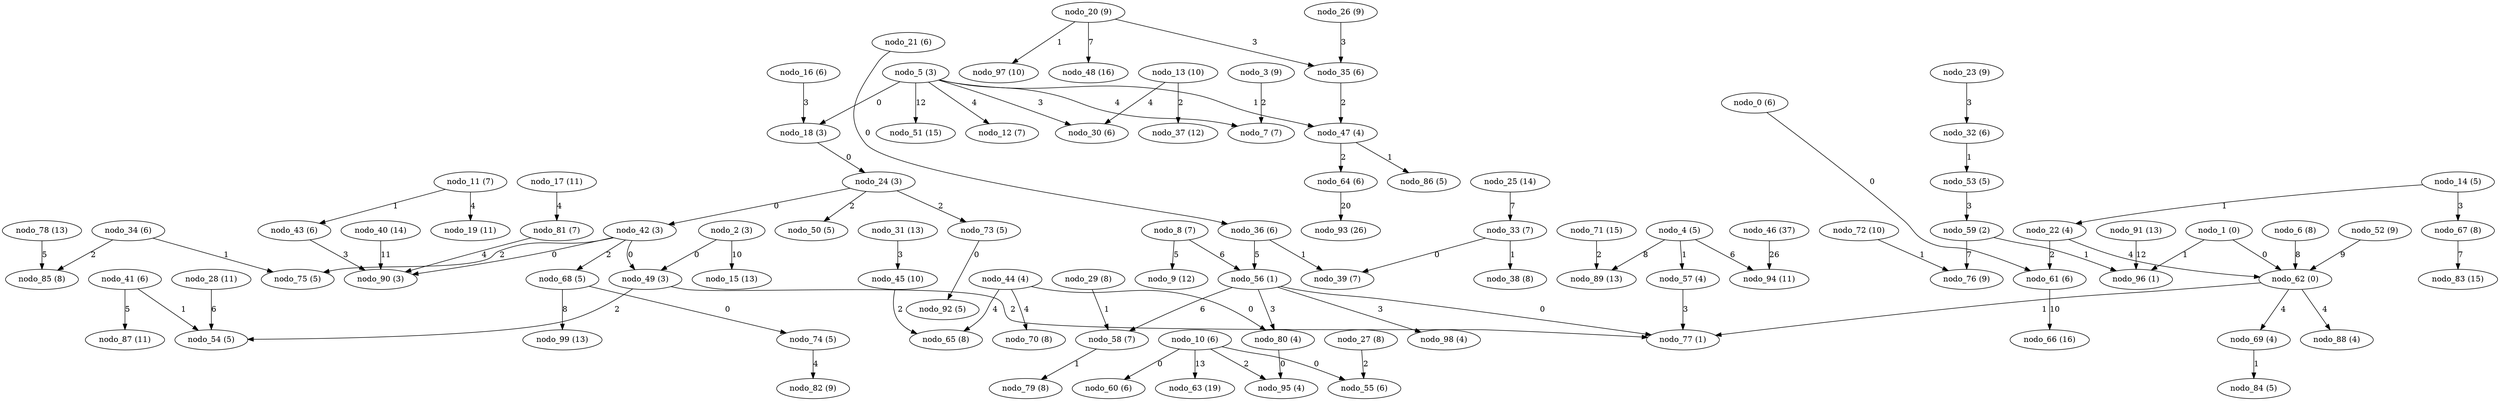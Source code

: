 digraph grafoGeografico_n_100_r_3_Dijkstra__source_1 {
"nodo_0 (6)";
"nodo_1 (0)";
"nodo_2 (3)";
"nodo_3 (9)";
"nodo_4 (5)";
"nodo_5 (3)";
"nodo_6 (8)";
"nodo_7 (7)";
"nodo_8 (7)";
"nodo_9 (12)";
"nodo_10 (6)";
"nodo_11 (7)";
"nodo_12 (7)";
"nodo_13 (10)";
"nodo_14 (5)";
"nodo_15 (13)";
"nodo_16 (6)";
"nodo_17 (11)";
"nodo_18 (3)";
"nodo_19 (11)";
"nodo_20 (9)";
"nodo_21 (6)";
"nodo_22 (4)";
"nodo_23 (9)";
"nodo_24 (3)";
"nodo_25 (14)";
"nodo_26 (9)";
"nodo_27 (8)";
"nodo_28 (11)";
"nodo_29 (8)";
"nodo_30 (6)";
"nodo_31 (13)";
"nodo_32 (6)";
"nodo_33 (7)";
"nodo_34 (6)";
"nodo_35 (6)";
"nodo_36 (6)";
"nodo_37 (12)";
"nodo_38 (8)";
"nodo_39 (7)";
"nodo_40 (14)";
"nodo_41 (6)";
"nodo_42 (3)";
"nodo_43 (6)";
"nodo_44 (4)";
"nodo_45 (10)";
"nodo_46 (37)";
"nodo_47 (4)";
"nodo_48 (16)";
"nodo_49 (3)";
"nodo_50 (5)";
"nodo_51 (15)";
"nodo_52 (9)";
"nodo_53 (5)";
"nodo_54 (5)";
"nodo_55 (6)";
"nodo_56 (1)";
"nodo_57 (4)";
"nodo_58 (7)";
"nodo_59 (2)";
"nodo_60 (6)";
"nodo_61 (6)";
"nodo_62 (0)";
"nodo_63 (19)";
"nodo_64 (6)";
"nodo_65 (8)";
"nodo_66 (16)";
"nodo_67 (8)";
"nodo_68 (5)";
"nodo_69 (4)";
"nodo_70 (8)";
"nodo_71 (15)";
"nodo_72 (10)";
"nodo_73 (5)";
"nodo_74 (5)";
"nodo_75 (5)";
"nodo_76 (9)";
"nodo_77 (1)";
"nodo_78 (13)";
"nodo_79 (8)";
"nodo_80 (4)";
"nodo_81 (7)";
"nodo_82 (9)";
"nodo_83 (15)";
"nodo_84 (5)";
"nodo_85 (8)";
"nodo_86 (5)";
"nodo_87 (11)";
"nodo_88 (4)";
"nodo_89 (13)";
"nodo_90 (3)";
"nodo_91 (13)";
"nodo_92 (5)";
"nodo_93 (26)";
"nodo_94 (11)";
"nodo_95 (4)";
"nodo_96 (1)";
"nodo_97 (10)";
"nodo_98 (4)";
"nodo_99 (13)";
"nodo_0 (6)" -> "nodo_61 (6)" [label=0 weight=0];
"nodo_2 (3)" -> "nodo_49 (3)" [label=0 weight=0];
"nodo_3 (9)" -> "nodo_7 (7)" [label=2 weight=2];
"nodo_4 (5)" -> "nodo_57 (4)" [label=1 weight=1];
"nodo_5 (3)" -> "nodo_18 (3)" [label=0 weight=0];
"nodo_6 (8)" -> "nodo_62 (0)" [label=8 weight=8];
"nodo_5 (3)" -> "nodo_7 (7)" [label=4 weight=4];
"nodo_8 (7)" -> "nodo_56 (1)" [label=6 weight=6];
"nodo_8 (7)" -> "nodo_9 (12)" [label=5 weight=5];
"nodo_10 (6)" -> "nodo_95 (4)" [label=2 weight=2];
"nodo_11 (7)" -> "nodo_43 (6)" [label=1 weight=1];
"nodo_5 (3)" -> "nodo_12 (7)" [label=4 weight=4];
"nodo_13 (10)" -> "nodo_30 (6)" [label=4 weight=4];
"nodo_14 (5)" -> "nodo_22 (4)" [label=1 weight=1];
"nodo_2 (3)" -> "nodo_15 (13)" [label=10 weight=10];
"nodo_16 (6)" -> "nodo_18 (3)" [label=3 weight=3];
"nodo_17 (11)" -> "nodo_81 (7)" [label=4 weight=4];
"nodo_18 (3)" -> "nodo_24 (3)" [label=0 weight=0];
"nodo_11 (7)" -> "nodo_19 (11)" [label=4 weight=4];
"nodo_20 (9)" -> "nodo_35 (6)" [label=3 weight=3];
"nodo_21 (6)" -> "nodo_36 (6)" [label=0 weight=0];
"nodo_22 (4)" -> "nodo_62 (0)" [label=4 weight=4];
"nodo_23 (9)" -> "nodo_32 (6)" [label=3 weight=3];
"nodo_24 (3)" -> "nodo_42 (3)" [label=0 weight=0];
"nodo_25 (14)" -> "nodo_33 (7)" [label=7 weight=7];
"nodo_26 (9)" -> "nodo_35 (6)" [label=3 weight=3];
"nodo_27 (8)" -> "nodo_55 (6)" [label=2 weight=2];
"nodo_28 (11)" -> "nodo_54 (5)" [label=6 weight=6];
"nodo_29 (8)" -> "nodo_58 (7)" [label=1 weight=1];
"nodo_5 (3)" -> "nodo_30 (6)" [label=3 weight=3];
"nodo_31 (13)" -> "nodo_45 (10)" [label=3 weight=3];
"nodo_32 (6)" -> "nodo_53 (5)" [label=1 weight=1];
"nodo_33 (7)" -> "nodo_39 (7)" [label=0 weight=0];
"nodo_34 (6)" -> "nodo_75 (5)" [label=1 weight=1];
"nodo_35 (6)" -> "nodo_47 (4)" [label=2 weight=2];
"nodo_36 (6)" -> "nodo_56 (1)" [label=5 weight=5];
"nodo_13 (10)" -> "nodo_37 (12)" [label=2 weight=2];
"nodo_33 (7)" -> "nodo_38 (8)" [label=1 weight=1];
"nodo_36 (6)" -> "nodo_39 (7)" [label=1 weight=1];
"nodo_40 (14)" -> "nodo_90 (3)" [label=11 weight=11];
"nodo_41 (6)" -> "nodo_54 (5)" [label=1 weight=1];
"nodo_42 (3)" -> "nodo_49 (3)" [label=0 weight=0];
"nodo_43 (6)" -> "nodo_90 (3)" [label=3 weight=3];
"nodo_44 (4)" -> "nodo_80 (4)" [label=0 weight=0];
"nodo_45 (10)" -> "nodo_65 (8)" [label=2 weight=2];
"nodo_46 (37)" -> "nodo_94 (11)" [label=26 weight=26];
"nodo_5 (3)" -> "nodo_47 (4)" [label=1 weight=1];
"nodo_20 (9)" -> "nodo_48 (16)" [label=7 weight=7];
"nodo_49 (3)" -> "nodo_77 (1)" [label=2 weight=2];
"nodo_24 (3)" -> "nodo_50 (5)" [label=2 weight=2];
"nodo_5 (3)" -> "nodo_51 (15)" [label=12 weight=12];
"nodo_52 (9)" -> "nodo_62 (0)" [label=9 weight=9];
"nodo_53 (5)" -> "nodo_59 (2)" [label=3 weight=3];
"nodo_49 (3)" -> "nodo_54 (5)" [label=2 weight=2];
"nodo_10 (6)" -> "nodo_55 (6)" [label=0 weight=0];
"nodo_56 (1)" -> "nodo_77 (1)" [label=0 weight=0];
"nodo_57 (4)" -> "nodo_77 (1)" [label=3 weight=3];
"nodo_56 (1)" -> "nodo_58 (7)" [label=6 weight=6];
"nodo_59 (2)" -> "nodo_96 (1)" [label=1 weight=1];
"nodo_10 (6)" -> "nodo_60 (6)" [label=0 weight=0];
"nodo_22 (4)" -> "nodo_61 (6)" [label=2 weight=2];
"nodo_1 (0)" -> "nodo_62 (0)" [label=0 weight=0];
"nodo_10 (6)" -> "nodo_63 (19)" [label=13 weight=13];
"nodo_47 (4)" -> "nodo_64 (6)" [label=2 weight=2];
"nodo_44 (4)" -> "nodo_65 (8)" [label=4 weight=4];
"nodo_61 (6)" -> "nodo_66 (16)" [label=10 weight=10];
"nodo_14 (5)" -> "nodo_67 (8)" [label=3 weight=3];
"nodo_42 (3)" -> "nodo_68 (5)" [label=2 weight=2];
"nodo_62 (0)" -> "nodo_69 (4)" [label=4 weight=4];
"nodo_44 (4)" -> "nodo_70 (8)" [label=4 weight=4];
"nodo_71 (15)" -> "nodo_89 (13)" [label=2 weight=2];
"nodo_72 (10)" -> "nodo_76 (9)" [label=1 weight=1];
"nodo_24 (3)" -> "nodo_73 (5)" [label=2 weight=2];
"nodo_68 (5)" -> "nodo_74 (5)" [label=0 weight=0];
"nodo_42 (3)" -> "nodo_75 (5)" [label=2 weight=2];
"nodo_59 (2)" -> "nodo_76 (9)" [label=7 weight=7];
"nodo_62 (0)" -> "nodo_77 (1)" [label=1 weight=1];
"nodo_78 (13)" -> "nodo_85 (8)" [label=5 weight=5];
"nodo_58 (7)" -> "nodo_79 (8)" [label=1 weight=1];
"nodo_56 (1)" -> "nodo_80 (4)" [label=3 weight=3];
"nodo_81 (7)" -> "nodo_90 (3)" [label=4 weight=4];
"nodo_74 (5)" -> "nodo_82 (9)" [label=4 weight=4];
"nodo_67 (8)" -> "nodo_83 (15)" [label=7 weight=7];
"nodo_69 (4)" -> "nodo_84 (5)" [label=1 weight=1];
"nodo_34 (6)" -> "nodo_85 (8)" [label=2 weight=2];
"nodo_47 (4)" -> "nodo_86 (5)" [label=1 weight=1];
"nodo_41 (6)" -> "nodo_87 (11)" [label=5 weight=5];
"nodo_62 (0)" -> "nodo_88 (4)" [label=4 weight=4];
"nodo_4 (5)" -> "nodo_89 (13)" [label=8 weight=8];
"nodo_42 (3)" -> "nodo_90 (3)" [label=0 weight=0];
"nodo_91 (13)" -> "nodo_96 (1)" [label=12 weight=12];
"nodo_73 (5)" -> "nodo_92 (5)" [label=0 weight=0];
"nodo_64 (6)" -> "nodo_93 (26)" [label=20 weight=20];
"nodo_4 (5)" -> "nodo_94 (11)" [label=6 weight=6];
"nodo_80 (4)" -> "nodo_95 (4)" [label=0 weight=0];
"nodo_1 (0)" -> "nodo_96 (1)" [label=1 weight=1];
"nodo_20 (9)" -> "nodo_97 (10)" [label=1 weight=1];
"nodo_56 (1)" -> "nodo_98 (4)" [label=3 weight=3];
"nodo_68 (5)" -> "nodo_99 (13)" [label=8 weight=8];
}